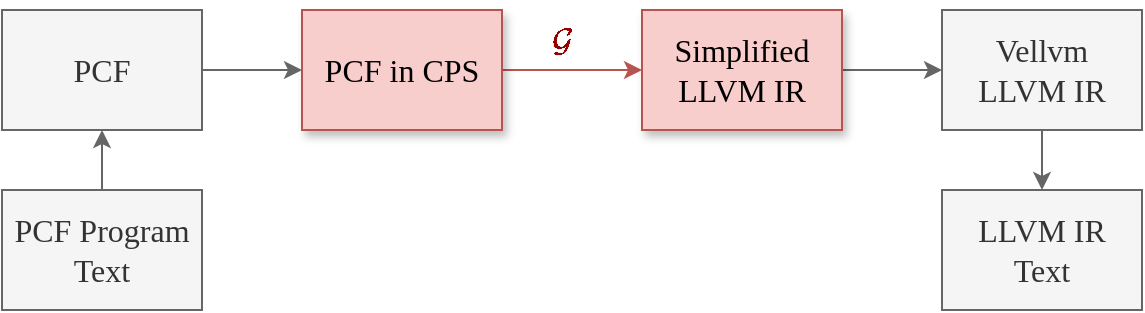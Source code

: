 <mxfile version="21.5.2" type="github">
  <diagram name="第 1 页" id="tYsypDACY3Rca10MZBpi">
    <mxGraphModel dx="1052" dy="642" grid="1" gridSize="10" guides="1" tooltips="1" connect="1" arrows="1" fold="1" page="1" pageScale="1" pageWidth="827" pageHeight="1169" math="1" shadow="0">
      <root>
        <mxCell id="0" />
        <mxCell id="1" parent="0" />
        <mxCell id="F2aO-ynDO_schfaleL4f-1" value="" style="edgeStyle=orthogonalEdgeStyle;rounded=0;orthogonalLoop=1;jettySize=auto;html=1;fillColor=#f8cecc;strokeColor=#b85450;" edge="1" parent="1" source="F2aO-ynDO_schfaleL4f-2" target="F2aO-ynDO_schfaleL4f-4">
          <mxGeometry relative="1" as="geometry" />
        </mxCell>
        <mxCell id="F2aO-ynDO_schfaleL4f-2" value="&lt;span style=&quot;color: rgb(0, 0, 0); font-family: &amp;quot;Times New Roman&amp;quot;; font-size: 16px; font-style: normal; font-variant-ligatures: normal; font-variant-caps: normal; font-weight: 400; letter-spacing: normal; orphans: 2; text-align: center; text-indent: 0px; text-transform: none; widows: 2; word-spacing: 0px; -webkit-text-stroke-width: 0px; text-decoration-thickness: initial; text-decoration-style: initial; text-decoration-color: initial; float: none; display: inline !important;&quot;&gt;PCF in CPS&lt;/span&gt;" style="rounded=0;whiteSpace=wrap;html=1;shadow=1;fillColor=#f8cecc;strokeColor=#b85450;labelBackgroundColor=none;" vertex="1" parent="1">
          <mxGeometry x="290" y="420" width="100" height="60" as="geometry" />
        </mxCell>
        <mxCell id="F2aO-ynDO_schfaleL4f-3" value="" style="edgeStyle=orthogonalEdgeStyle;rounded=0;orthogonalLoop=1;jettySize=auto;html=1;fontColor=none;noLabel=1;shadow=0;strokeColor=#666666;fillColor=#f5f5f5;" edge="1" parent="1" source="F2aO-ynDO_schfaleL4f-4">
          <mxGeometry relative="1" as="geometry">
            <mxPoint x="610" y="450" as="targetPoint" />
          </mxGeometry>
        </mxCell>
        <mxCell id="F2aO-ynDO_schfaleL4f-4" value="&lt;font face=&quot;Times New Roman&quot;&gt;&lt;span style=&quot;font-size: 16px;&quot;&gt;Simplified LLVM IR&lt;/span&gt;&lt;/font&gt;" style="rounded=0;whiteSpace=wrap;html=1;shadow=1;fillColor=#f8cecc;strokeColor=#b85450;labelBackgroundColor=none;" vertex="1" parent="1">
          <mxGeometry x="460" y="420" width="100" height="60" as="geometry" />
        </mxCell>
        <mxCell id="F2aO-ynDO_schfaleL4f-5" value="&lt;font color=&quot;#990000&quot; style=&quot;font-size: 16px;&quot; face=&quot;Times New Roman&quot;&gt;$$\mathcal{G}$$&lt;/font&gt;" style="text;html=1;strokeColor=none;fillColor=none;align=center;verticalAlign=middle;whiteSpace=wrap;rounded=0;" vertex="1" parent="1">
          <mxGeometry x="385" y="420" width="70" height="30" as="geometry" />
        </mxCell>
        <mxCell id="F2aO-ynDO_schfaleL4f-6" value="PCF" style="rounded=0;whiteSpace=wrap;html=1;labelBackgroundColor=none;fontFamily=Times New Roman;fontSize=16;shadow=0;strokeColor=#666666;fontColor=#333333;fillColor=#f5f5f5;" vertex="1" parent="1">
          <mxGeometry x="140" y="420" width="100" height="60" as="geometry" />
        </mxCell>
        <mxCell id="F2aO-ynDO_schfaleL4f-7" value="" style="endArrow=classic;html=1;rounded=0;exitX=1;exitY=0.5;exitDx=0;exitDy=0;entryX=0;entryY=0.5;entryDx=0;entryDy=0;strokeColor=#666666;shadow=0;fontColor=#FFFFFF;fillColor=#f5f5f5;" edge="1" parent="1" source="F2aO-ynDO_schfaleL4f-6" target="F2aO-ynDO_schfaleL4f-2">
          <mxGeometry width="50" height="50" relative="1" as="geometry">
            <mxPoint x="350" y="490" as="sourcePoint" />
            <mxPoint x="400" y="440" as="targetPoint" />
          </mxGeometry>
        </mxCell>
        <mxCell id="F2aO-ynDO_schfaleL4f-8" value="" style="edgeStyle=orthogonalEdgeStyle;rounded=0;orthogonalLoop=1;jettySize=auto;html=1;strokeColor=#666666;shadow=0;fontColor=#FFFFFF;fillColor=#f5f5f5;" edge="1" parent="1" source="F2aO-ynDO_schfaleL4f-9" target="F2aO-ynDO_schfaleL4f-6">
          <mxGeometry relative="1" as="geometry" />
        </mxCell>
        <mxCell id="F2aO-ynDO_schfaleL4f-9" value="PCF Program &lt;br&gt;Text" style="rounded=0;whiteSpace=wrap;html=1;labelBackgroundColor=none;fontFamily=Times New Roman;fontSize=16;shadow=0;strokeColor=#666666;fontColor=#333333;fillColor=#f5f5f5;" vertex="1" parent="1">
          <mxGeometry x="140" y="510" width="100" height="60" as="geometry" />
        </mxCell>
        <mxCell id="F2aO-ynDO_schfaleL4f-10" value="" style="edgeStyle=orthogonalEdgeStyle;rounded=0;orthogonalLoop=1;jettySize=auto;html=1;fontColor=none;noLabel=1;shadow=0;strokeColor=#666666;fillColor=#f5f5f5;labelBackgroundColor=#000000;" edge="1" parent="1">
          <mxGeometry relative="1" as="geometry">
            <mxPoint x="660" y="480" as="sourcePoint" />
            <mxPoint x="660" y="510" as="targetPoint" />
          </mxGeometry>
        </mxCell>
        <mxCell id="F2aO-ynDO_schfaleL4f-11" value="Vellvm &lt;br&gt;LLVM IR" style="rounded=0;whiteSpace=wrap;html=1;labelBackgroundColor=none;fontFamily=Times New Roman;fontSize=16;shadow=0;strokeColor=#666666;fontColor=#333333;fillColor=#f5f5f5;" vertex="1" parent="1">
          <mxGeometry x="610" y="420" width="100" height="60" as="geometry" />
        </mxCell>
        <mxCell id="F2aO-ynDO_schfaleL4f-12" value="LLVM IR&lt;br&gt;Text" style="rounded=0;whiteSpace=wrap;html=1;labelBackgroundColor=none;fontFamily=Times New Roman;fontSize=16;shadow=0;strokeColor=#666666;fontColor=#333333;fillColor=#f5f5f5;" vertex="1" parent="1">
          <mxGeometry x="610" y="510" width="100" height="60" as="geometry" />
        </mxCell>
      </root>
    </mxGraphModel>
  </diagram>
</mxfile>
